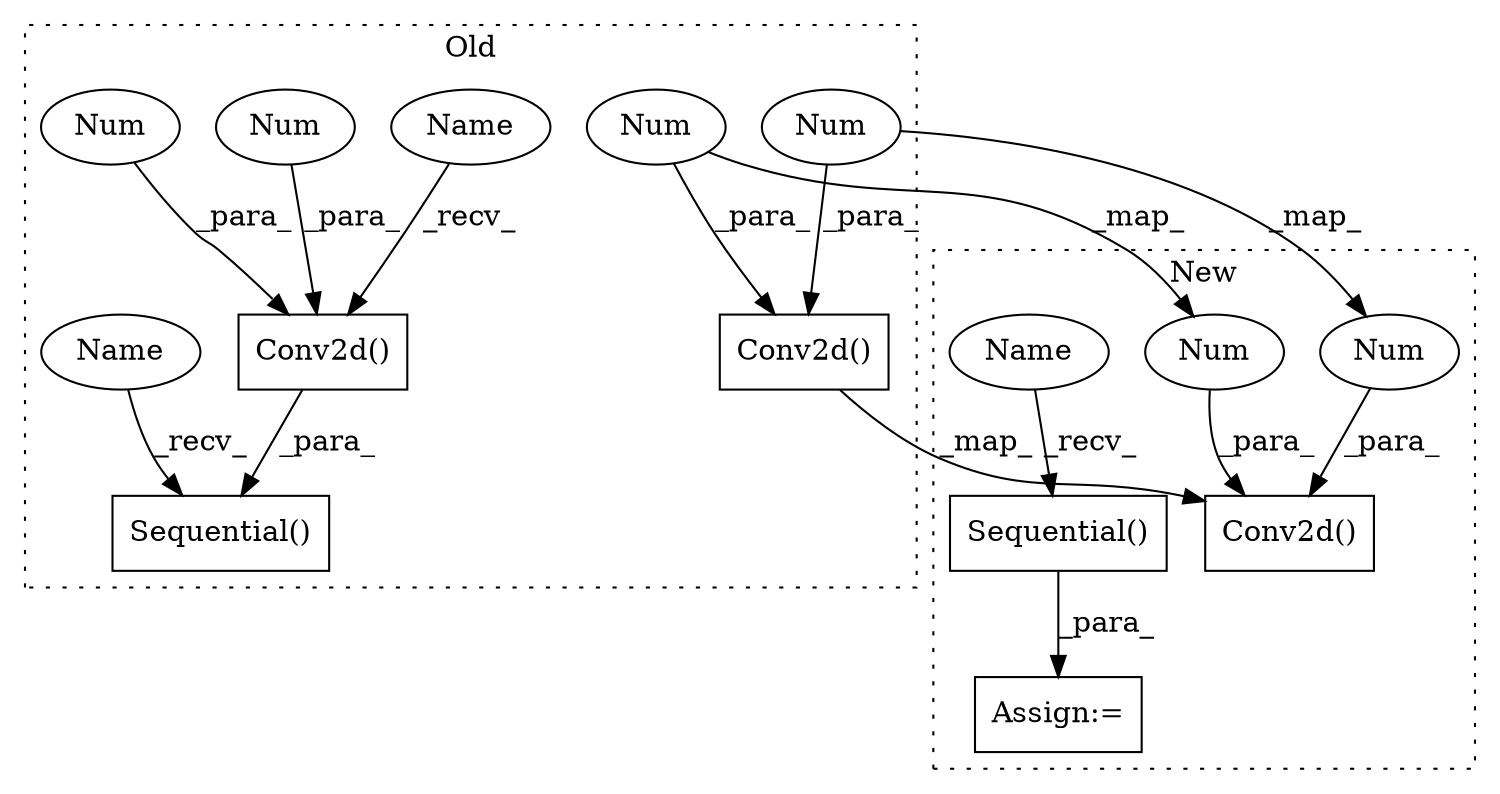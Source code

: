 digraph G {
subgraph cluster0 {
1 [label="Sequential()" a="75" s="2172,2484" l="27,10" shape="box"];
4 [label="Conv2d()" a="75" s="2199,2219" l="10,26" shape="box"];
5 [label="Num" a="76" s="2218" l="1" shape="ellipse"];
6 [label="Num" a="76" s="2209" l="1" shape="ellipse"];
8 [label="Conv2d()" a="75" s="2830,2850" l="10,1" shape="box"];
9 [label="Num" a="76" s="2849" l="1" shape="ellipse"];
11 [label="Num" a="76" s="2846" l="1" shape="ellipse"];
13 [label="Name" a="87" s="2199" l="2" shape="ellipse"];
14 [label="Name" a="87" s="2172" l="2" shape="ellipse"];
label = "Old";
style="dotted";
}
subgraph cluster1 {
2 [label="Sequential()" a="75" s="2958,2973" l="14,15" shape="box"];
3 [label="Assign:=" a="68" s="2955" l="3" shape="box"];
7 [label="Conv2d()" a="75" s="2857,2877" l="10,1" shape="box"];
10 [label="Num" a="76" s="2876" l="1" shape="ellipse"];
12 [label="Num" a="76" s="2873" l="1" shape="ellipse"];
15 [label="Name" a="87" s="2958" l="2" shape="ellipse"];
label = "New";
style="dotted";
}
2 -> 3 [label="_para_"];
4 -> 1 [label="_para_"];
5 -> 4 [label="_para_"];
6 -> 4 [label="_para_"];
8 -> 7 [label="_map_"];
9 -> 8 [label="_para_"];
9 -> 10 [label="_map_"];
10 -> 7 [label="_para_"];
11 -> 12 [label="_map_"];
11 -> 8 [label="_para_"];
12 -> 7 [label="_para_"];
13 -> 4 [label="_recv_"];
14 -> 1 [label="_recv_"];
15 -> 2 [label="_recv_"];
}
